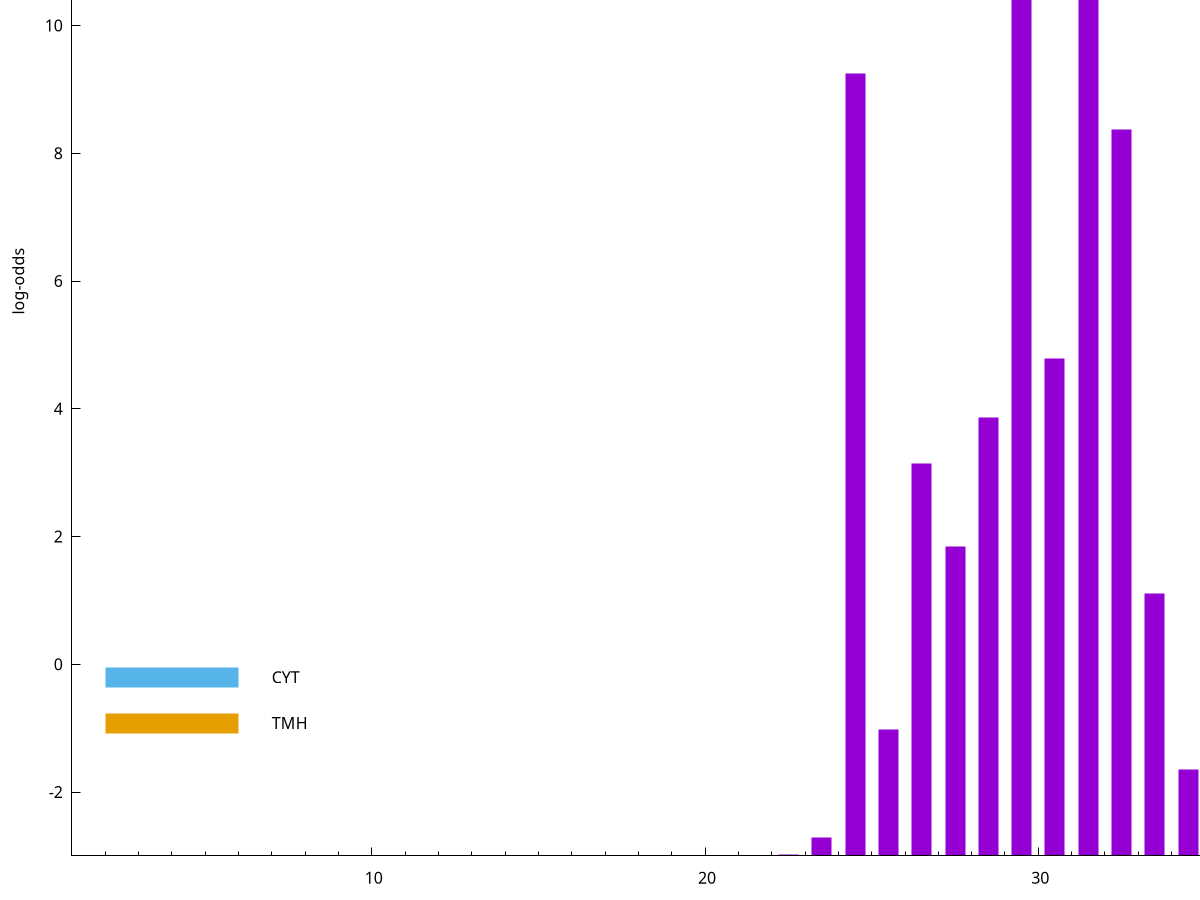set title "LipoP predictions for SRR4017849.gff"
set size 2., 1.4
set xrange [1:70] 
set mxtics 10
set yrange [-3:15]
set y2range [0:18]
set ylabel "log-odds"
set term postscript eps color solid "Helvetica" 30
set output "SRR4017849.gff55.eps"
set arrow from 2,14.0855 to 6,14.0855 nohead lt 1 lw 20
set label "SpI" at 7,14.0855
set arrow from 2,-0.200913 to 6,-0.200913 nohead lt 3 lw 20
set label "CYT" at 7,-0.200913
set arrow from 2,-0.920641 to 6,-0.920641 nohead lt 4 lw 20
set label "TMH" at 7,-0.920641
set arrow from 2,14.0855 to 6,14.0855 nohead lt 1 lw 20
set label "SpI" at 7,14.0855
# NOTE: The scores below are the log-odds scores with the threshold
# NOTE: subtracted (a hack to make gnuplot make the histogram all
# NOTE: look nice).
plot "-" axes x1y2 title "" with impulses lt 1 lw 20
31.500000 16.634700
29.500000 14.839300
24.500000 12.256930
32.500000 11.373660
30.500000 7.788480
28.500000 6.859850
26.500000 6.144320
27.500000 4.851760
33.500000 4.113390
25.500000 1.980670
34.500000 1.354520
23.500000 0.285070
22.500000 0.029690
e
exit

